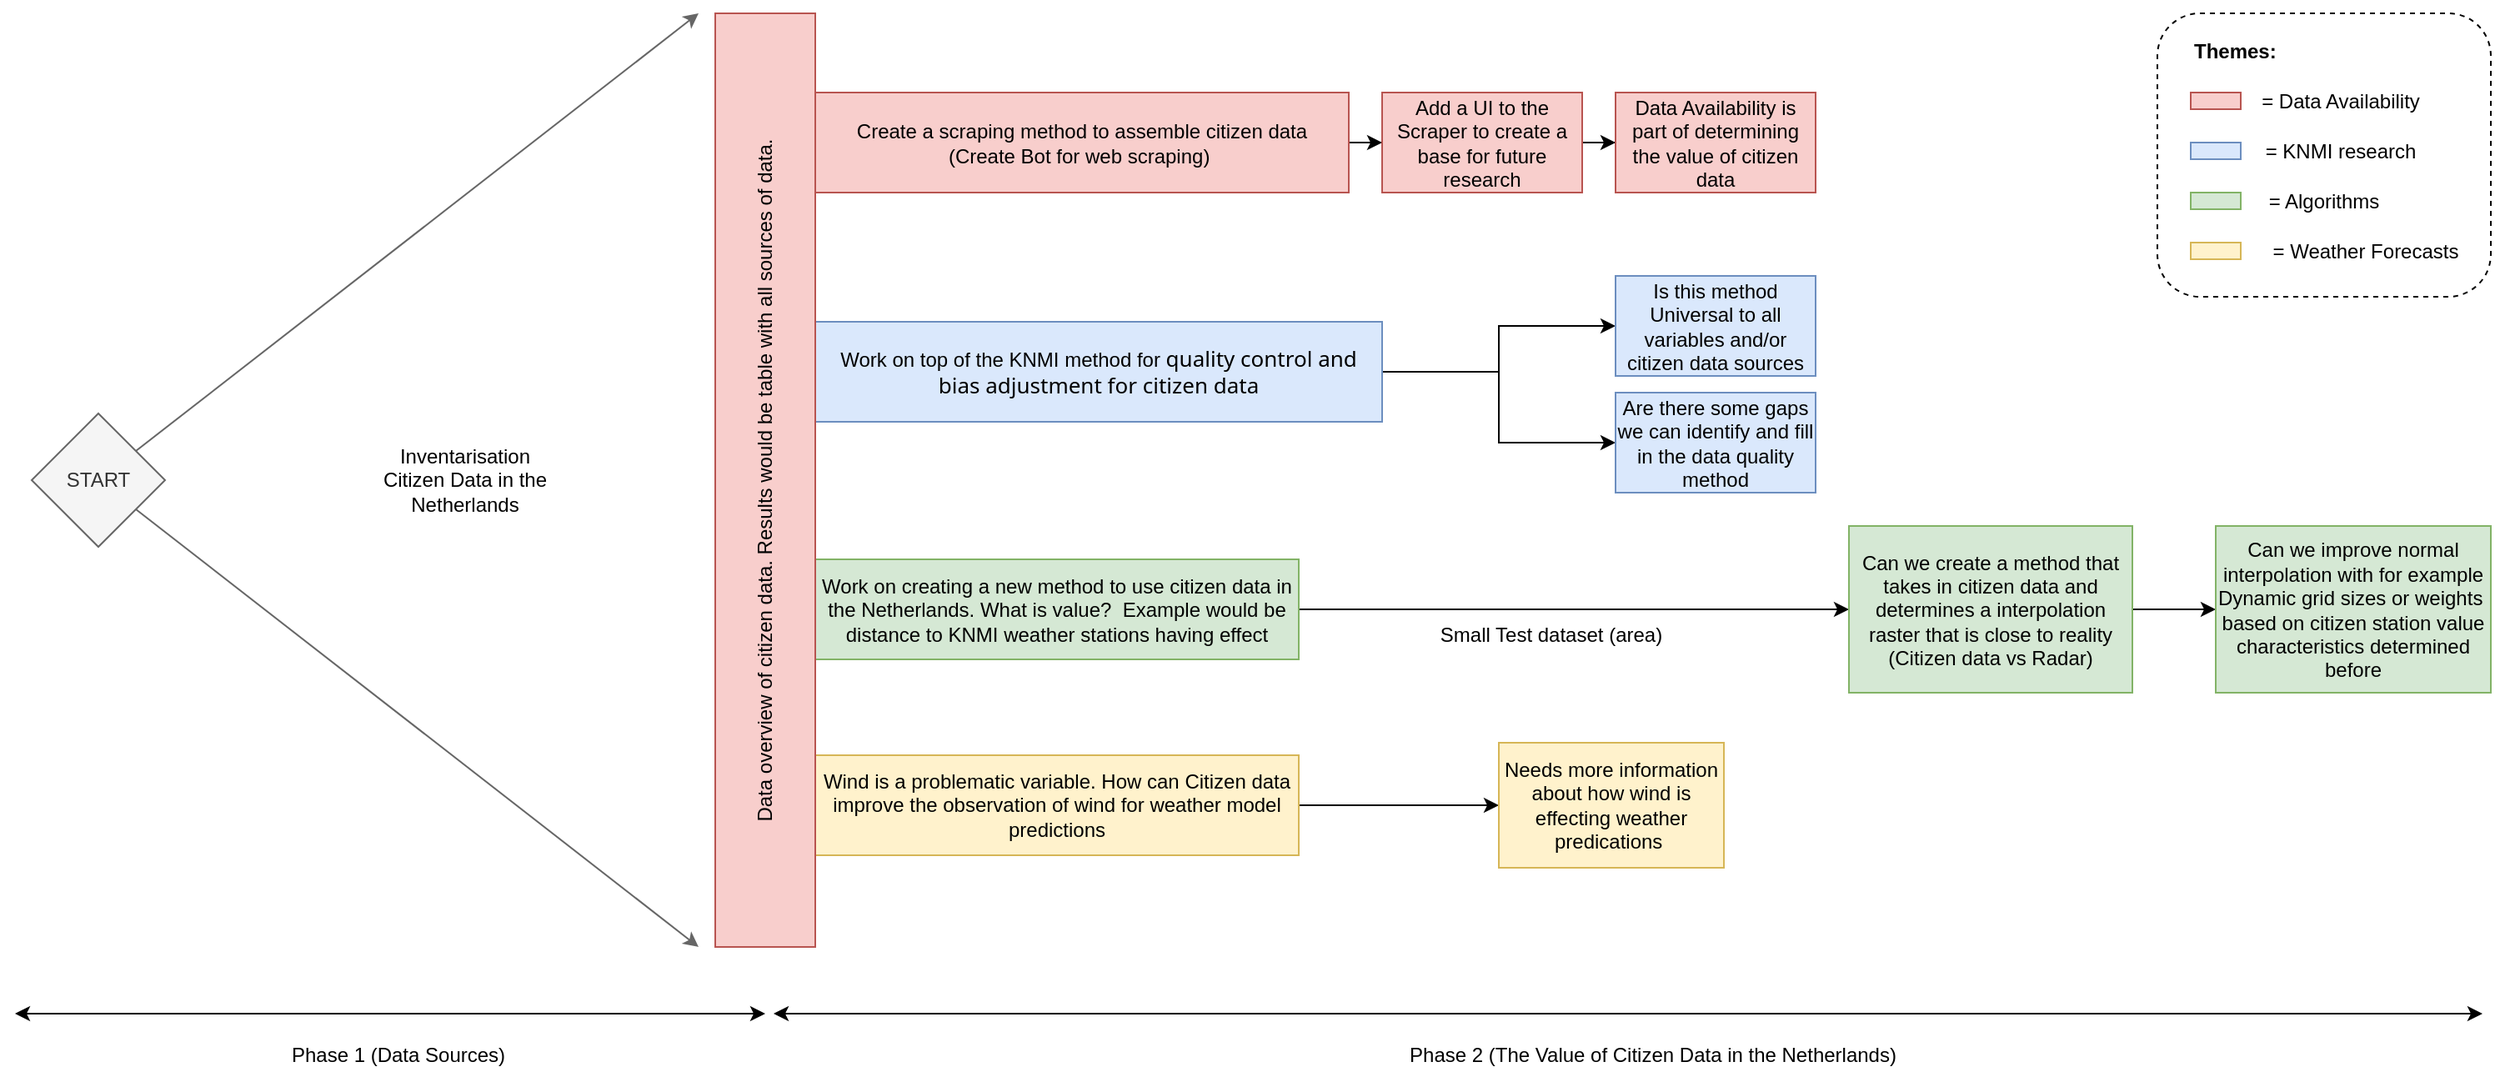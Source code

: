 <mxfile version="20.6.0" type="device"><diagram id="yGFa2Bb0kWZJx1ObBxGp" name="Pagina-1"><mxGraphModel dx="2188" dy="1172" grid="1" gridSize="10" guides="1" tooltips="1" connect="1" arrows="1" fold="1" page="1" pageScale="1" pageWidth="827" pageHeight="1169" math="0" shadow="0"><root><mxCell id="0"/><mxCell id="1" parent="0"/><mxCell id="FAXBH9mAaIJ9JN9pNFtx-2" value="" style="endArrow=classic;html=1;rounded=0;fillColor=#f5f5f5;strokeColor=#666666;" edge="1" parent="1"><mxGeometry width="50" height="50" relative="1" as="geometry"><mxPoint x="170" y="480" as="sourcePoint"/><mxPoint x="530" y="760" as="targetPoint"/></mxGeometry></mxCell><mxCell id="FAXBH9mAaIJ9JN9pNFtx-3" value="" style="endArrow=classic;html=1;rounded=0;fillColor=#f5f5f5;strokeColor=#666666;" edge="1" parent="1"><mxGeometry width="50" height="50" relative="1" as="geometry"><mxPoint x="170" y="480" as="sourcePoint"/><mxPoint x="530" y="200" as="targetPoint"/></mxGeometry></mxCell><mxCell id="FAXBH9mAaIJ9JN9pNFtx-4" style="edgeStyle=orthogonalEdgeStyle;rounded=0;orthogonalLoop=1;jettySize=auto;html=1;exitX=0.5;exitY=1;exitDx=0;exitDy=0;" edge="1" parent="1"><mxGeometry relative="1" as="geometry"><mxPoint x="580" y="760" as="sourcePoint"/><mxPoint x="580" y="760" as="targetPoint"/></mxGeometry></mxCell><mxCell id="FAXBH9mAaIJ9JN9pNFtx-5" value="Inventarisation Citizen Data in the Netherlands" style="text;html=1;strokeColor=none;fillColor=none;align=center;verticalAlign=middle;whiteSpace=wrap;rounded=0;" vertex="1" parent="1"><mxGeometry x="330" y="437.5" width="120" height="85" as="geometry"/></mxCell><mxCell id="FAXBH9mAaIJ9JN9pNFtx-23" value="" style="edgeStyle=orthogonalEdgeStyle;rounded=0;orthogonalLoop=1;jettySize=auto;html=1;fontColor=#000000;" edge="1" parent="1" source="FAXBH9mAaIJ9JN9pNFtx-6" target="FAXBH9mAaIJ9JN9pNFtx-22"><mxGeometry relative="1" as="geometry"/></mxCell><mxCell id="FAXBH9mAaIJ9JN9pNFtx-6" value="Create a scraping method to assemble citizen data&lt;br&gt;(Create Bot for web scraping)&amp;nbsp;" style="rounded=0;whiteSpace=wrap;html=1;fillColor=#f8cecc;strokeColor=#b85450;" vertex="1" parent="1"><mxGeometry x="600" y="247.5" width="320" height="60" as="geometry"/></mxCell><mxCell id="FAXBH9mAaIJ9JN9pNFtx-19" value="" style="edgeStyle=orthogonalEdgeStyle;rounded=0;orthogonalLoop=1;jettySize=auto;html=1;fontColor=#000000;" edge="1" parent="1" source="FAXBH9mAaIJ9JN9pNFtx-7" target="FAXBH9mAaIJ9JN9pNFtx-18"><mxGeometry relative="1" as="geometry"/></mxCell><mxCell id="FAXBH9mAaIJ9JN9pNFtx-21" value="" style="edgeStyle=orthogonalEdgeStyle;rounded=0;orthogonalLoop=1;jettySize=auto;html=1;fontColor=#000000;" edge="1" parent="1" source="FAXBH9mAaIJ9JN9pNFtx-7" target="FAXBH9mAaIJ9JN9pNFtx-20"><mxGeometry relative="1" as="geometry"/></mxCell><mxCell id="FAXBH9mAaIJ9JN9pNFtx-7" value="Work on top of the KNMI method for&amp;nbsp;&lt;span style=&quot;font-family: Sans, Arial, sans-serif; font-size: 13px;&quot;&gt;quality control and bias adjustment for citizen data&lt;/span&gt;" style="rounded=0;whiteSpace=wrap;html=1;fillColor=#dae8fc;strokeColor=#6c8ebf;" vertex="1" parent="1"><mxGeometry x="600" y="385" width="340" height="60" as="geometry"/></mxCell><mxCell id="FAXBH9mAaIJ9JN9pNFtx-29" value="" style="edgeStyle=orthogonalEdgeStyle;rounded=0;orthogonalLoop=1;jettySize=auto;html=1;fontColor=#000000;" edge="1" parent="1" source="FAXBH9mAaIJ9JN9pNFtx-8" target="FAXBH9mAaIJ9JN9pNFtx-28"><mxGeometry relative="1" as="geometry"/></mxCell><mxCell id="FAXBH9mAaIJ9JN9pNFtx-8" value="Work on creating a new method to use citizen data in the Netherlands. What is value?&amp;nbsp; Example would be distance to KNMI weather stations having effect" style="rounded=0;whiteSpace=wrap;html=1;fillColor=#d5e8d4;strokeColor=#82b366;" vertex="1" parent="1"><mxGeometry x="600" y="527.5" width="290" height="60" as="geometry"/></mxCell><mxCell id="FAXBH9mAaIJ9JN9pNFtx-35" value="" style="edgeStyle=orthogonalEdgeStyle;rounded=0;orthogonalLoop=1;jettySize=auto;html=1;fontColor=#000000;" edge="1" parent="1" source="FAXBH9mAaIJ9JN9pNFtx-9" target="FAXBH9mAaIJ9JN9pNFtx-34"><mxGeometry relative="1" as="geometry"/></mxCell><mxCell id="FAXBH9mAaIJ9JN9pNFtx-9" value="Wind is a problematic variable. How can Citizen data improve the observation of wind for weather model predictions" style="rounded=0;whiteSpace=wrap;html=1;fillColor=#fff2cc;strokeColor=#d6b656;" vertex="1" parent="1"><mxGeometry x="600" y="645" width="290" height="60" as="geometry"/></mxCell><mxCell id="FAXBH9mAaIJ9JN9pNFtx-11" value="" style="endArrow=classic;startArrow=classic;html=1;rounded=0;fontColor=#000000;" edge="1" parent="1"><mxGeometry width="50" height="50" relative="1" as="geometry"><mxPoint x="120" y="800" as="sourcePoint"/><mxPoint x="570" y="800" as="targetPoint"/></mxGeometry></mxCell><mxCell id="FAXBH9mAaIJ9JN9pNFtx-12" value="Data overview of citizen data. Results would be table with all sources of data." style="rounded=0;whiteSpace=wrap;html=1;rotation=-90;fillColor=#f8cecc;strokeColor=#b85450;" vertex="1" parent="1"><mxGeometry x="290" y="450" width="560" height="60" as="geometry"/></mxCell><mxCell id="FAXBH9mAaIJ9JN9pNFtx-13" value="Phase 1 (Data Sources)" style="text;html=1;strokeColor=none;fillColor=none;align=center;verticalAlign=middle;whiteSpace=wrap;rounded=0;fontColor=#000000;" vertex="1" parent="1"><mxGeometry x="280" y="810" width="140" height="30" as="geometry"/></mxCell><mxCell id="FAXBH9mAaIJ9JN9pNFtx-14" value="" style="endArrow=classic;startArrow=classic;html=1;rounded=0;fontColor=#000000;" edge="1" parent="1"><mxGeometry width="50" height="50" relative="1" as="geometry"><mxPoint x="575" y="800" as="sourcePoint"/><mxPoint x="1600" y="800" as="targetPoint"/></mxGeometry></mxCell><mxCell id="FAXBH9mAaIJ9JN9pNFtx-15" value="Phase 2 (The Value of Citizen Data in the Netherlands)" style="text;html=1;strokeColor=none;fillColor=none;align=center;verticalAlign=middle;whiteSpace=wrap;rounded=0;fontColor=#000000;" vertex="1" parent="1"><mxGeometry x="920" y="810" width="365" height="30" as="geometry"/></mxCell><mxCell id="FAXBH9mAaIJ9JN9pNFtx-18" value="Are there some gaps we can identify and fill in the data quality method" style="whiteSpace=wrap;html=1;rounded=0;fillColor=#dae8fc;strokeColor=#6c8ebf;" vertex="1" parent="1"><mxGeometry x="1080" y="427.5" width="120" height="60" as="geometry"/></mxCell><mxCell id="FAXBH9mAaIJ9JN9pNFtx-20" value="Is this method Universal to all variables and/or citizen data sources" style="whiteSpace=wrap;html=1;rounded=0;fillColor=#dae8fc;strokeColor=#6c8ebf;" vertex="1" parent="1"><mxGeometry x="1080" y="357.5" width="120" height="60" as="geometry"/></mxCell><mxCell id="FAXBH9mAaIJ9JN9pNFtx-27" value="" style="edgeStyle=orthogonalEdgeStyle;rounded=0;orthogonalLoop=1;jettySize=auto;html=1;fontColor=#000000;" edge="1" parent="1" source="FAXBH9mAaIJ9JN9pNFtx-22" target="FAXBH9mAaIJ9JN9pNFtx-26"><mxGeometry relative="1" as="geometry"/></mxCell><mxCell id="FAXBH9mAaIJ9JN9pNFtx-22" value="Add a UI to the Scraper to create a base for future research" style="whiteSpace=wrap;html=1;fillColor=#f8cecc;strokeColor=#b85450;rounded=0;" vertex="1" parent="1"><mxGeometry x="940" y="247.5" width="120" height="60" as="geometry"/></mxCell><mxCell id="FAXBH9mAaIJ9JN9pNFtx-26" value="Data Availability is part of determining the value of citizen data" style="whiteSpace=wrap;html=1;fillColor=#f8cecc;strokeColor=#b85450;rounded=0;" vertex="1" parent="1"><mxGeometry x="1080" y="247.5" width="120" height="60" as="geometry"/></mxCell><mxCell id="FAXBH9mAaIJ9JN9pNFtx-31" value="" style="edgeStyle=orthogonalEdgeStyle;rounded=0;orthogonalLoop=1;jettySize=auto;html=1;fontColor=#000000;" edge="1" parent="1" source="FAXBH9mAaIJ9JN9pNFtx-28" target="FAXBH9mAaIJ9JN9pNFtx-30"><mxGeometry relative="1" as="geometry"/></mxCell><mxCell id="FAXBH9mAaIJ9JN9pNFtx-28" value="Can we create a method that takes in citizen data and determines a interpolation raster that is close to reality (Citizen data vs Radar)" style="whiteSpace=wrap;html=1;rounded=0;fillColor=#d5e8d4;strokeColor=#82b366;" vertex="1" parent="1"><mxGeometry x="1220" y="507.5" width="170" height="100" as="geometry"/></mxCell><mxCell id="FAXBH9mAaIJ9JN9pNFtx-30" value="Can we improve normal interpolation with for example Dynamic grid sizes or weights&amp;nbsp;&lt;br&gt;based on citizen station value characteristics determined before" style="whiteSpace=wrap;html=1;rounded=0;fillColor=#d5e8d4;strokeColor=#82b366;" vertex="1" parent="1"><mxGeometry x="1440" y="507.5" width="165" height="100" as="geometry"/></mxCell><mxCell id="FAXBH9mAaIJ9JN9pNFtx-32" value="Small Test dataset (area)" style="text;html=1;strokeColor=none;fillColor=none;align=center;verticalAlign=middle;whiteSpace=wrap;rounded=0;labelBackgroundColor=none;fontColor=#000000;" vertex="1" parent="1"><mxGeometry x="970" y="557.5" width="143" height="30" as="geometry"/></mxCell><mxCell id="FAXBH9mAaIJ9JN9pNFtx-33" value="START" style="rhombus;whiteSpace=wrap;html=1;labelBackgroundColor=none;fontColor=#333333;fillColor=#f5f5f5;strokeColor=#666666;" vertex="1" parent="1"><mxGeometry x="130" y="440" width="80" height="80" as="geometry"/></mxCell><mxCell id="FAXBH9mAaIJ9JN9pNFtx-34" value="Needs more information about how wind is effecting weather predications&amp;nbsp;" style="whiteSpace=wrap;html=1;rounded=0;fillColor=#fff2cc;strokeColor=#d6b656;" vertex="1" parent="1"><mxGeometry x="1010" y="637.5" width="135" height="75" as="geometry"/></mxCell><mxCell id="FAXBH9mAaIJ9JN9pNFtx-36" value="" style="rounded=0;whiteSpace=wrap;html=1;labelBackgroundColor=none;fillColor=#f8cecc;strokeColor=#b85450;" vertex="1" parent="1"><mxGeometry x="1425" y="247.5" width="30" height="10" as="geometry"/></mxCell><mxCell id="FAXBH9mAaIJ9JN9pNFtx-37" value="= Data Availability" style="text;html=1;strokeColor=none;fillColor=none;align=center;verticalAlign=middle;whiteSpace=wrap;rounded=0;labelBackgroundColor=none;fontColor=#000000;" vertex="1" parent="1"><mxGeometry x="1465" y="237.5" width="100" height="30" as="geometry"/></mxCell><mxCell id="FAXBH9mAaIJ9JN9pNFtx-39" value="" style="rounded=0;whiteSpace=wrap;html=1;labelBackgroundColor=none;fillColor=#dae8fc;strokeColor=#6c8ebf;" vertex="1" parent="1"><mxGeometry x="1425" y="277.5" width="30" height="10" as="geometry"/></mxCell><mxCell id="FAXBH9mAaIJ9JN9pNFtx-40" value="= KNMI research" style="text;html=1;strokeColor=none;fillColor=none;align=center;verticalAlign=middle;whiteSpace=wrap;rounded=0;labelBackgroundColor=none;fontColor=#000000;" vertex="1" parent="1"><mxGeometry x="1465" y="267.5" width="100" height="30" as="geometry"/></mxCell><mxCell id="FAXBH9mAaIJ9JN9pNFtx-41" value="" style="rounded=0;whiteSpace=wrap;html=1;labelBackgroundColor=none;fillColor=#d5e8d4;strokeColor=#82b366;" vertex="1" parent="1"><mxGeometry x="1425" y="307.5" width="30" height="10" as="geometry"/></mxCell><mxCell id="FAXBH9mAaIJ9JN9pNFtx-42" value="= Algorithms" style="text;html=1;strokeColor=none;fillColor=none;align=center;verticalAlign=middle;whiteSpace=wrap;rounded=0;labelBackgroundColor=none;fontColor=#000000;" vertex="1" parent="1"><mxGeometry x="1455" y="297.5" width="100" height="30" as="geometry"/></mxCell><mxCell id="FAXBH9mAaIJ9JN9pNFtx-43" value="" style="rounded=0;whiteSpace=wrap;html=1;labelBackgroundColor=none;fillColor=#fff2cc;strokeColor=#d6b656;" vertex="1" parent="1"><mxGeometry x="1425" y="337.5" width="30" height="10" as="geometry"/></mxCell><mxCell id="FAXBH9mAaIJ9JN9pNFtx-44" value="= Weather Forecasts" style="text;html=1;strokeColor=none;fillColor=none;align=center;verticalAlign=middle;whiteSpace=wrap;rounded=0;labelBackgroundColor=none;fontColor=#000000;" vertex="1" parent="1"><mxGeometry x="1465" y="327.5" width="130" height="30" as="geometry"/></mxCell><mxCell id="FAXBH9mAaIJ9JN9pNFtx-45" value="&lt;b&gt;Themes:&lt;/b&gt;" style="text;html=1;strokeColor=none;fillColor=none;align=left;verticalAlign=middle;whiteSpace=wrap;rounded=0;labelBackgroundColor=none;fontColor=#000000;" vertex="1" parent="1"><mxGeometry x="1425" y="207.5" width="60" height="30" as="geometry"/></mxCell><mxCell id="FAXBH9mAaIJ9JN9pNFtx-46" value="" style="rounded=1;whiteSpace=wrap;html=1;labelBackgroundColor=none;fontColor=#000000;fillColor=none;gradientColor=default;dashed=1;" vertex="1" parent="1"><mxGeometry x="1405" y="200" width="200" height="170" as="geometry"/></mxCell></root></mxGraphModel></diagram></mxfile>